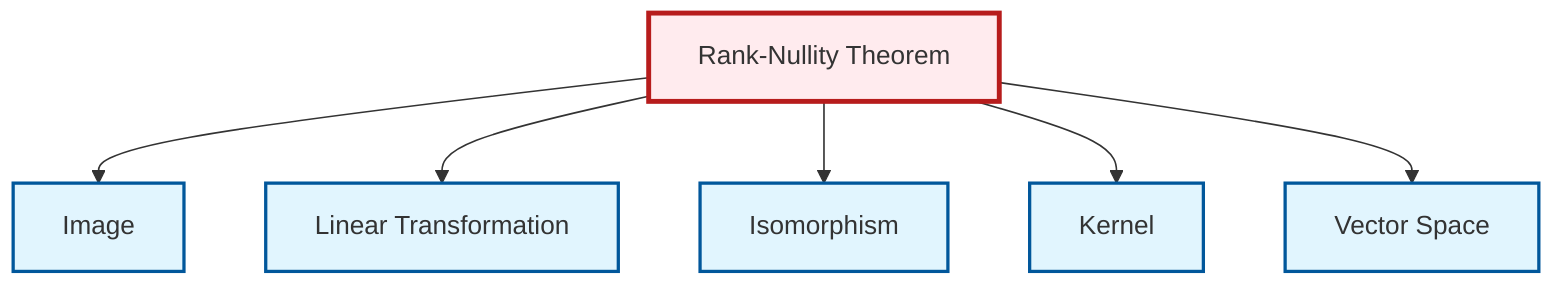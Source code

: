 graph TD
    classDef definition fill:#e1f5fe,stroke:#01579b,stroke-width:2px
    classDef theorem fill:#f3e5f5,stroke:#4a148c,stroke-width:2px
    classDef axiom fill:#fff3e0,stroke:#e65100,stroke-width:2px
    classDef example fill:#e8f5e9,stroke:#1b5e20,stroke-width:2px
    classDef current fill:#ffebee,stroke:#b71c1c,stroke-width:3px
    def-kernel["Kernel"]:::definition
    def-vector-space["Vector Space"]:::definition
    def-isomorphism["Isomorphism"]:::definition
    def-image["Image"]:::definition
    thm-rank-nullity["Rank-Nullity Theorem"]:::theorem
    def-linear-transformation["Linear Transformation"]:::definition
    thm-rank-nullity --> def-image
    thm-rank-nullity --> def-linear-transformation
    thm-rank-nullity --> def-isomorphism
    thm-rank-nullity --> def-kernel
    thm-rank-nullity --> def-vector-space
    class thm-rank-nullity current
